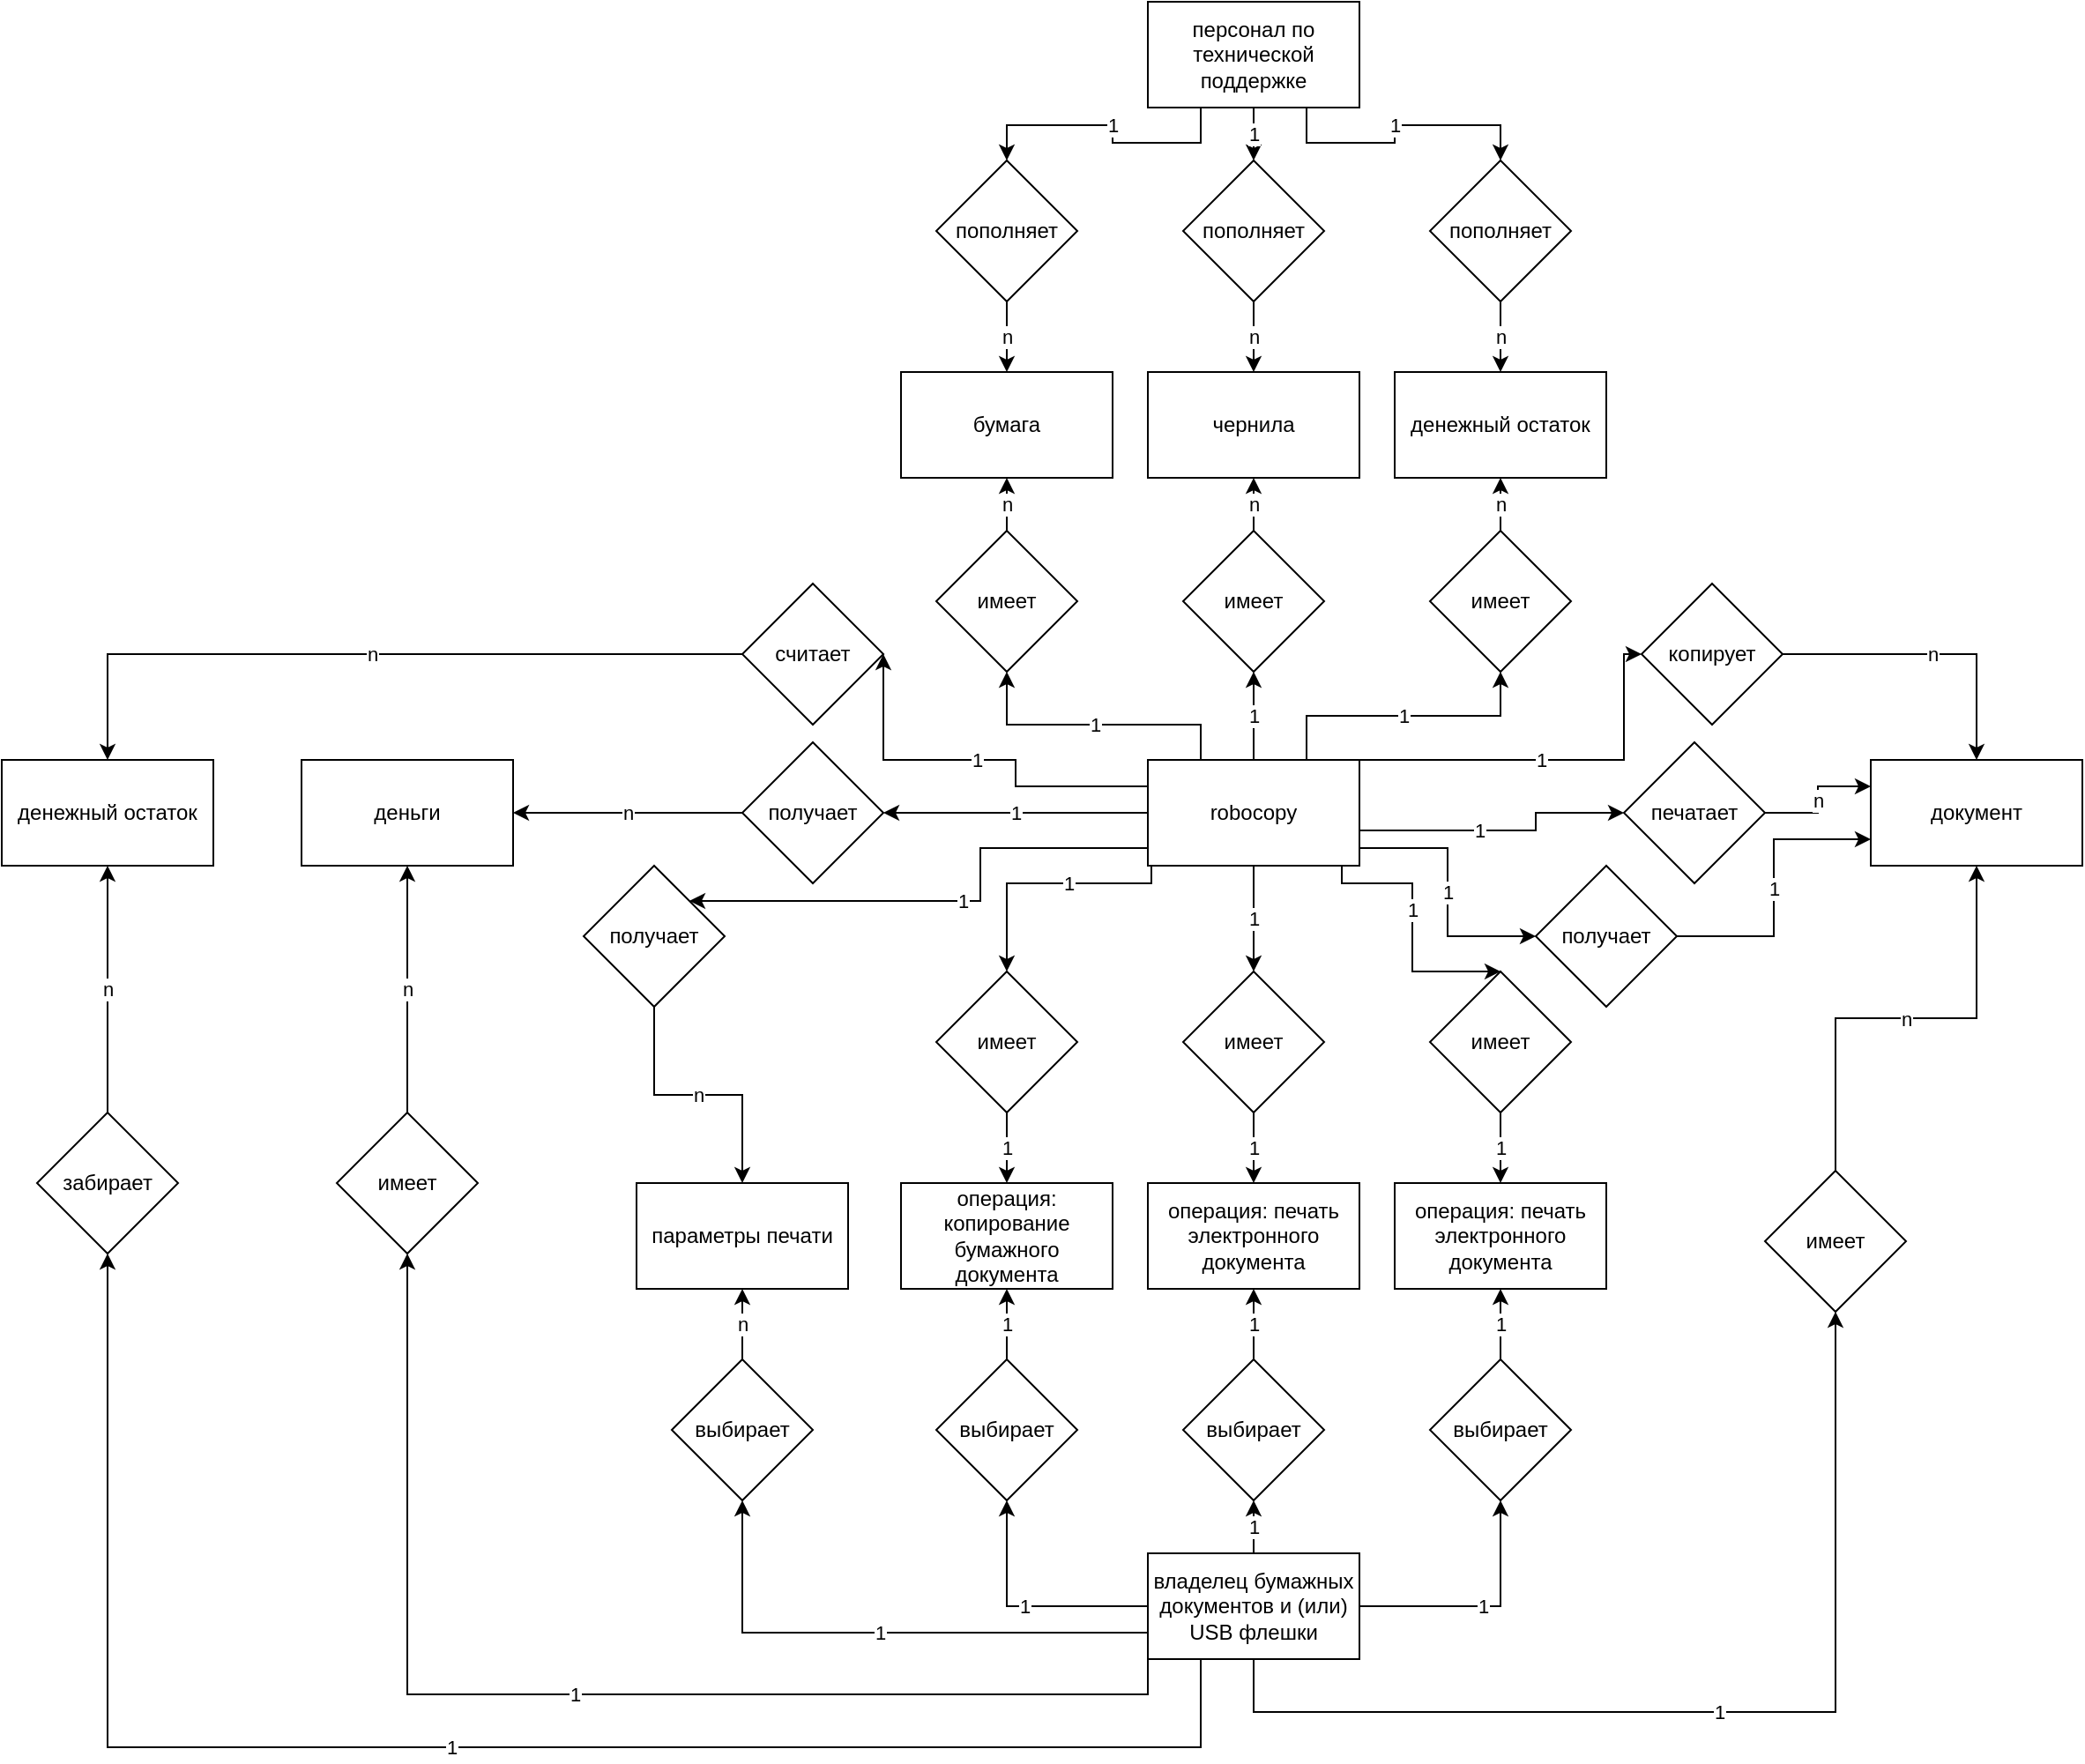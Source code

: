 <mxfile version="13.7.3" type="device"><diagram name="Page-1" id="e7e014a7-5840-1c2e-5031-d8a46d1fe8dd"><mxGraphModel dx="2277" dy="1336" grid="1" gridSize="10" guides="1" tooltips="1" connect="1" arrows="1" fold="1" page="1" pageScale="1" pageWidth="1169" pageHeight="826" background="#ffffff" math="0" shadow="0"><root><mxCell id="0"/><mxCell id="1" parent="0"/><mxCell id="iSEQX6Awxo6mt3ZLtdsP-4" value="1" style="edgeStyle=orthogonalEdgeStyle;rounded=0;orthogonalLoop=1;jettySize=auto;html=1;entryX=0.5;entryY=0;entryDx=0;entryDy=0;" edge="1" parent="1" source="iSEQX6Awxo6mt3ZLtdsP-1" target="iSEQX6Awxo6mt3ZLtdsP-19"><mxGeometry relative="1" as="geometry"><mxPoint x="640" y="260" as="targetPoint"/><Array as="points"/></mxGeometry></mxCell><mxCell id="iSEQX6Awxo6mt3ZLtdsP-8" value="1" style="edgeStyle=orthogonalEdgeStyle;rounded=0;orthogonalLoop=1;jettySize=auto;html=1;entryX=0.5;entryY=0;entryDx=0;entryDy=0;exitX=0.25;exitY=1;exitDx=0;exitDy=0;" edge="1" parent="1" source="iSEQX6Awxo6mt3ZLtdsP-1" target="iSEQX6Awxo6mt3ZLtdsP-20"><mxGeometry relative="1" as="geometry"><mxPoint x="592" y="210" as="sourcePoint"/><mxPoint x="500" y="260" as="targetPoint"/><Array as="points"><mxPoint x="582" y="200"/><mxPoint x="582" y="210"/><mxPoint x="500" y="210"/></Array></mxGeometry></mxCell><mxCell id="iSEQX6Awxo6mt3ZLtdsP-12" value="1" style="edgeStyle=orthogonalEdgeStyle;rounded=0;orthogonalLoop=1;jettySize=auto;html=1;exitX=0.75;exitY=1;exitDx=0;exitDy=0;entryX=0.5;entryY=0;entryDx=0;entryDy=0;" edge="1" parent="1" source="iSEQX6Awxo6mt3ZLtdsP-1" target="iSEQX6Awxo6mt3ZLtdsP-17"><mxGeometry relative="1" as="geometry"><mxPoint x="780" y="260" as="targetPoint"/><Array as="points"><mxPoint x="690" y="200"/><mxPoint x="690" y="210"/><mxPoint x="730" y="210"/><mxPoint x="730" y="260"/></Array></mxGeometry></mxCell><mxCell id="iSEQX6Awxo6mt3ZLtdsP-24" value="1" style="edgeStyle=orthogonalEdgeStyle;rounded=0;orthogonalLoop=1;jettySize=auto;html=1;entryX=0.5;entryY=1;entryDx=0;entryDy=0;" edge="1" parent="1" source="iSEQX6Awxo6mt3ZLtdsP-1" target="iSEQX6Awxo6mt3ZLtdsP-76"><mxGeometry relative="1" as="geometry"><mxPoint x="640" y="110" as="targetPoint"/></mxGeometry></mxCell><mxCell id="iSEQX6Awxo6mt3ZLtdsP-25" value="1" style="edgeStyle=orthogonalEdgeStyle;rounded=0;orthogonalLoop=1;jettySize=auto;html=1;exitX=0.75;exitY=0;exitDx=0;exitDy=0;entryX=0.5;entryY=1;entryDx=0;entryDy=0;" edge="1" parent="1" source="iSEQX6Awxo6mt3ZLtdsP-1" target="iSEQX6Awxo6mt3ZLtdsP-80"><mxGeometry relative="1" as="geometry"><mxPoint x="770" y="110" as="targetPoint"/></mxGeometry></mxCell><mxCell id="iSEQX6Awxo6mt3ZLtdsP-26" value="1" style="edgeStyle=orthogonalEdgeStyle;rounded=0;orthogonalLoop=1;jettySize=auto;html=1;exitX=0.25;exitY=0;exitDx=0;exitDy=0;entryX=0.5;entryY=1;entryDx=0;entryDy=0;" edge="1" parent="1" source="iSEQX6Awxo6mt3ZLtdsP-1" target="iSEQX6Awxo6mt3ZLtdsP-82"><mxGeometry relative="1" as="geometry"><mxPoint x="510" y="110" as="targetPoint"/><Array as="points"><mxPoint x="610" y="120"/><mxPoint x="500" y="120"/></Array></mxGeometry></mxCell><mxCell id="iSEQX6Awxo6mt3ZLtdsP-42" value="1" style="edgeStyle=orthogonalEdgeStyle;rounded=0;orthogonalLoop=1;jettySize=auto;html=1;" edge="1" parent="1" source="iSEQX6Awxo6mt3ZLtdsP-1" target="iSEQX6Awxo6mt3ZLtdsP-41"><mxGeometry relative="1" as="geometry"><Array as="points"><mxPoint x="750" y="190"/><mxPoint x="750" y="240"/></Array></mxGeometry></mxCell><mxCell id="iSEQX6Awxo6mt3ZLtdsP-49" value="1" style="edgeStyle=orthogonalEdgeStyle;rounded=0;orthogonalLoop=1;jettySize=auto;html=1;exitX=0;exitY=0.5;exitDx=0;exitDy=0;" edge="1" parent="1" source="iSEQX6Awxo6mt3ZLtdsP-1" target="iSEQX6Awxo6mt3ZLtdsP-48"><mxGeometry relative="1" as="geometry"><Array as="points"><mxPoint x="580" y="190"/><mxPoint x="485" y="190"/><mxPoint x="485" y="220"/></Array></mxGeometry></mxCell><mxCell id="iSEQX6Awxo6mt3ZLtdsP-54" value="1" style="edgeStyle=orthogonalEdgeStyle;rounded=0;orthogonalLoop=1;jettySize=auto;html=1;exitX=1;exitY=0.25;exitDx=0;exitDy=0;entryX=0;entryY=0.5;entryDx=0;entryDy=0;" edge="1" parent="1" source="iSEQX6Awxo6mt3ZLtdsP-1" target="iSEQX6Awxo6mt3ZLtdsP-51"><mxGeometry relative="1" as="geometry"><Array as="points"><mxPoint x="700" y="180"/><mxPoint x="800" y="180"/></Array></mxGeometry></mxCell><mxCell id="iSEQX6Awxo6mt3ZLtdsP-58" value="1" style="edgeStyle=orthogonalEdgeStyle;rounded=0;orthogonalLoop=1;jettySize=auto;html=1;exitX=1;exitY=0.25;exitDx=0;exitDy=0;" edge="1" parent="1" source="iSEQX6Awxo6mt3ZLtdsP-1" target="iSEQX6Awxo6mt3ZLtdsP-57"><mxGeometry relative="1" as="geometry"><Array as="points"><mxPoint x="700" y="140"/><mxPoint x="850" y="140"/><mxPoint x="850" y="80"/></Array></mxGeometry></mxCell><mxCell id="iSEQX6Awxo6mt3ZLtdsP-65" value="1" style="edgeStyle=orthogonalEdgeStyle;rounded=0;orthogonalLoop=1;jettySize=auto;html=1;exitX=0;exitY=0.5;exitDx=0;exitDy=0;entryX=1;entryY=0.5;entryDx=0;entryDy=0;" edge="1" parent="1" source="iSEQX6Awxo6mt3ZLtdsP-1" target="iSEQX6Awxo6mt3ZLtdsP-64"><mxGeometry relative="1" as="geometry"/></mxCell><mxCell id="iSEQX6Awxo6mt3ZLtdsP-72" value="1" style="edgeStyle=orthogonalEdgeStyle;rounded=0;orthogonalLoop=1;jettySize=auto;html=1;exitX=0;exitY=0.25;exitDx=0;exitDy=0;entryX=1;entryY=0.5;entryDx=0;entryDy=0;" edge="1" parent="1" source="iSEQX6Awxo6mt3ZLtdsP-1" target="iSEQX6Awxo6mt3ZLtdsP-71"><mxGeometry relative="1" as="geometry"><Array as="points"><mxPoint x="505" y="155"/><mxPoint x="505" y="140"/><mxPoint x="430" y="140"/></Array></mxGeometry></mxCell><mxCell id="iSEQX6Awxo6mt3ZLtdsP-1" value="robocopy" style="rounded=0;whiteSpace=wrap;html=1;" vertex="1" parent="1"><mxGeometry x="580" y="140" width="120" height="60" as="geometry"/></mxCell><mxCell id="iSEQX6Awxo6mt3ZLtdsP-28" value="1" style="edgeStyle=orthogonalEdgeStyle;rounded=0;orthogonalLoop=1;jettySize=auto;html=1;entryX=0.5;entryY=1;entryDx=0;entryDy=0;" edge="1" parent="1" source="iSEQX6Awxo6mt3ZLtdsP-2" target="iSEQX6Awxo6mt3ZLtdsP-38"><mxGeometry relative="1" as="geometry"><mxPoint x="640" y="700" as="targetPoint"/><Array as="points"><mxPoint x="640" y="680"/><mxPoint x="970" y="680"/></Array></mxGeometry></mxCell><mxCell id="iSEQX6Awxo6mt3ZLtdsP-30" value="1" style="edgeStyle=orthogonalEdgeStyle;rounded=0;orthogonalLoop=1;jettySize=auto;html=1;" edge="1" parent="1" source="iSEQX6Awxo6mt3ZLtdsP-2" target="iSEQX6Awxo6mt3ZLtdsP-29"><mxGeometry relative="1" as="geometry"/></mxCell><mxCell id="iSEQX6Awxo6mt3ZLtdsP-33" value="1" style="edgeStyle=orthogonalEdgeStyle;rounded=0;orthogonalLoop=1;jettySize=auto;html=1;exitX=1;exitY=0.5;exitDx=0;exitDy=0;entryX=0.5;entryY=1;entryDx=0;entryDy=0;" edge="1" parent="1" source="iSEQX6Awxo6mt3ZLtdsP-2" target="iSEQX6Awxo6mt3ZLtdsP-32"><mxGeometry relative="1" as="geometry"/></mxCell><mxCell id="iSEQX6Awxo6mt3ZLtdsP-36" value="1" style="edgeStyle=orthogonalEdgeStyle;rounded=0;orthogonalLoop=1;jettySize=auto;html=1;exitX=0;exitY=0.5;exitDx=0;exitDy=0;" edge="1" parent="1" source="iSEQX6Awxo6mt3ZLtdsP-2" target="iSEQX6Awxo6mt3ZLtdsP-35"><mxGeometry relative="1" as="geometry"/></mxCell><mxCell id="iSEQX6Awxo6mt3ZLtdsP-46" value="1" style="edgeStyle=orthogonalEdgeStyle;rounded=0;orthogonalLoop=1;jettySize=auto;html=1;exitX=0;exitY=0.75;exitDx=0;exitDy=0;entryX=0.5;entryY=1;entryDx=0;entryDy=0;" edge="1" parent="1" source="iSEQX6Awxo6mt3ZLtdsP-2" target="iSEQX6Awxo6mt3ZLtdsP-45"><mxGeometry relative="1" as="geometry"/></mxCell><mxCell id="iSEQX6Awxo6mt3ZLtdsP-62" value="1" style="edgeStyle=orthogonalEdgeStyle;rounded=0;orthogonalLoop=1;jettySize=auto;html=1;exitX=0;exitY=1;exitDx=0;exitDy=0;entryX=0.5;entryY=1;entryDx=0;entryDy=0;" edge="1" parent="1" source="iSEQX6Awxo6mt3ZLtdsP-2" target="iSEQX6Awxo6mt3ZLtdsP-61"><mxGeometry relative="1" as="geometry"/></mxCell><mxCell id="iSEQX6Awxo6mt3ZLtdsP-69" value="1" style="edgeStyle=orthogonalEdgeStyle;rounded=0;orthogonalLoop=1;jettySize=auto;html=1;exitX=0.25;exitY=1;exitDx=0;exitDy=0;" edge="1" parent="1" source="iSEQX6Awxo6mt3ZLtdsP-2" target="iSEQX6Awxo6mt3ZLtdsP-67"><mxGeometry relative="1" as="geometry"><Array as="points"><mxPoint x="610" y="700"/><mxPoint x="-10" y="700"/></Array></mxGeometry></mxCell><mxCell id="iSEQX6Awxo6mt3ZLtdsP-2" value="владелец бумажных документов и (или) USB флешки" style="rounded=0;whiteSpace=wrap;html=1;" vertex="1" parent="1"><mxGeometry x="580" y="590" width="120" height="60" as="geometry"/></mxCell><mxCell id="iSEQX6Awxo6mt3ZLtdsP-6" value="1" style="edgeStyle=orthogonalEdgeStyle;rounded=0;orthogonalLoop=1;jettySize=auto;html=1;exitX=0.5;exitY=1;exitDx=0;exitDy=0;" edge="1" parent="1" source="iSEQX6Awxo6mt3ZLtdsP-19" target="iSEQX6Awxo6mt3ZLtdsP-5"><mxGeometry relative="1" as="geometry"><mxPoint x="640" y="340" as="sourcePoint"/></mxGeometry></mxCell><mxCell id="iSEQX6Awxo6mt3ZLtdsP-5" value="операция: печать электронного документа" style="rounded=0;whiteSpace=wrap;html=1;" vertex="1" parent="1"><mxGeometry x="580" y="380" width="120" height="60" as="geometry"/></mxCell><mxCell id="iSEQX6Awxo6mt3ZLtdsP-10" value="1" style="edgeStyle=orthogonalEdgeStyle;rounded=0;orthogonalLoop=1;jettySize=auto;html=1;exitX=0.5;exitY=1;exitDx=0;exitDy=0;" edge="1" parent="1" source="iSEQX6Awxo6mt3ZLtdsP-20" target="iSEQX6Awxo6mt3ZLtdsP-9"><mxGeometry relative="1" as="geometry"><mxPoint x="500" y="330" as="sourcePoint"/></mxGeometry></mxCell><mxCell id="iSEQX6Awxo6mt3ZLtdsP-9" value="операция: копирование бумажного документа" style="rounded=0;whiteSpace=wrap;html=1;" vertex="1" parent="1"><mxGeometry x="440" y="380" width="120" height="60" as="geometry"/></mxCell><mxCell id="iSEQX6Awxo6mt3ZLtdsP-16" value="1" style="edgeStyle=orthogonalEdgeStyle;rounded=0;orthogonalLoop=1;jettySize=auto;html=1;exitX=0.5;exitY=1;exitDx=0;exitDy=0;exitPerimeter=0;" edge="1" parent="1" source="iSEQX6Awxo6mt3ZLtdsP-17" target="iSEQX6Awxo6mt3ZLtdsP-15"><mxGeometry relative="1" as="geometry"><mxPoint x="780" y="340" as="sourcePoint"/></mxGeometry></mxCell><mxCell id="iSEQX6Awxo6mt3ZLtdsP-15" value="операция: печать электронного документа" style="rounded=0;whiteSpace=wrap;html=1;" vertex="1" parent="1"><mxGeometry x="720" y="380" width="120" height="60" as="geometry"/></mxCell><mxCell id="iSEQX6Awxo6mt3ZLtdsP-17" value="имеет" style="rhombus;whiteSpace=wrap;html=1;" vertex="1" parent="1"><mxGeometry x="740" y="260" width="80" height="80" as="geometry"/></mxCell><mxCell id="iSEQX6Awxo6mt3ZLtdsP-19" value="имеет" style="rhombus;whiteSpace=wrap;html=1;" vertex="1" parent="1"><mxGeometry x="600" y="260" width="80" height="80" as="geometry"/></mxCell><mxCell id="iSEQX6Awxo6mt3ZLtdsP-20" value="имеет" style="rhombus;whiteSpace=wrap;html=1;" vertex="1" parent="1"><mxGeometry x="460" y="260" width="80" height="80" as="geometry"/></mxCell><mxCell id="iSEQX6Awxo6mt3ZLtdsP-31" value="1" style="edgeStyle=orthogonalEdgeStyle;rounded=0;orthogonalLoop=1;jettySize=auto;html=1;" edge="1" parent="1" source="iSEQX6Awxo6mt3ZLtdsP-29" target="iSEQX6Awxo6mt3ZLtdsP-5"><mxGeometry relative="1" as="geometry"/></mxCell><mxCell id="iSEQX6Awxo6mt3ZLtdsP-29" value="выбирает" style="rhombus;whiteSpace=wrap;html=1;" vertex="1" parent="1"><mxGeometry x="600" y="480" width="80" height="80" as="geometry"/></mxCell><mxCell id="iSEQX6Awxo6mt3ZLtdsP-34" value="1" style="edgeStyle=orthogonalEdgeStyle;rounded=0;orthogonalLoop=1;jettySize=auto;html=1;" edge="1" parent="1" source="iSEQX6Awxo6mt3ZLtdsP-32" target="iSEQX6Awxo6mt3ZLtdsP-15"><mxGeometry relative="1" as="geometry"/></mxCell><mxCell id="iSEQX6Awxo6mt3ZLtdsP-32" value="выбирает" style="rhombus;whiteSpace=wrap;html=1;" vertex="1" parent="1"><mxGeometry x="740" y="480" width="80" height="80" as="geometry"/></mxCell><mxCell id="iSEQX6Awxo6mt3ZLtdsP-37" value="1" style="edgeStyle=orthogonalEdgeStyle;rounded=0;orthogonalLoop=1;jettySize=auto;html=1;" edge="1" parent="1" source="iSEQX6Awxo6mt3ZLtdsP-35" target="iSEQX6Awxo6mt3ZLtdsP-9"><mxGeometry relative="1" as="geometry"/></mxCell><mxCell id="iSEQX6Awxo6mt3ZLtdsP-35" value="выбирает" style="rhombus;whiteSpace=wrap;html=1;" vertex="1" parent="1"><mxGeometry x="460" y="480" width="80" height="80" as="geometry"/></mxCell><mxCell id="iSEQX6Awxo6mt3ZLtdsP-40" value="n" style="edgeStyle=orthogonalEdgeStyle;rounded=0;orthogonalLoop=1;jettySize=auto;html=1;exitX=0.5;exitY=0;exitDx=0;exitDy=0;entryX=0.5;entryY=1;entryDx=0;entryDy=0;" edge="1" parent="1" source="iSEQX6Awxo6mt3ZLtdsP-38" target="iSEQX6Awxo6mt3ZLtdsP-39"><mxGeometry relative="1" as="geometry"/></mxCell><mxCell id="iSEQX6Awxo6mt3ZLtdsP-38" value="имеет" style="rhombus;whiteSpace=wrap;html=1;" vertex="1" parent="1"><mxGeometry x="930" y="373" width="80" height="80" as="geometry"/></mxCell><mxCell id="iSEQX6Awxo6mt3ZLtdsP-39" value="документ" style="rounded=0;whiteSpace=wrap;html=1;" vertex="1" parent="1"><mxGeometry x="990" y="140" width="120" height="60" as="geometry"/></mxCell><mxCell id="iSEQX6Awxo6mt3ZLtdsP-43" value="1" style="edgeStyle=orthogonalEdgeStyle;rounded=0;orthogonalLoop=1;jettySize=auto;html=1;entryX=0;entryY=0.75;entryDx=0;entryDy=0;" edge="1" parent="1" source="iSEQX6Awxo6mt3ZLtdsP-41" target="iSEQX6Awxo6mt3ZLtdsP-39"><mxGeometry relative="1" as="geometry"/></mxCell><mxCell id="iSEQX6Awxo6mt3ZLtdsP-41" value="получает" style="rhombus;whiteSpace=wrap;html=1;" vertex="1" parent="1"><mxGeometry x="800" y="200" width="80" height="80" as="geometry"/></mxCell><mxCell id="iSEQX6Awxo6mt3ZLtdsP-44" value="параметры печати" style="rounded=0;whiteSpace=wrap;html=1;" vertex="1" parent="1"><mxGeometry x="290" y="380" width="120" height="60" as="geometry"/></mxCell><mxCell id="iSEQX6Awxo6mt3ZLtdsP-47" value="n" style="edgeStyle=orthogonalEdgeStyle;rounded=0;orthogonalLoop=1;jettySize=auto;html=1;" edge="1" parent="1" source="iSEQX6Awxo6mt3ZLtdsP-45" target="iSEQX6Awxo6mt3ZLtdsP-44"><mxGeometry relative="1" as="geometry"/></mxCell><mxCell id="iSEQX6Awxo6mt3ZLtdsP-45" value="выбирает" style="rhombus;whiteSpace=wrap;html=1;" vertex="1" parent="1"><mxGeometry x="310" y="480" width="80" height="80" as="geometry"/></mxCell><mxCell id="iSEQX6Awxo6mt3ZLtdsP-50" value="n" style="edgeStyle=orthogonalEdgeStyle;rounded=0;orthogonalLoop=1;jettySize=auto;html=1;exitX=0.5;exitY=1;exitDx=0;exitDy=0;entryX=0.5;entryY=0;entryDx=0;entryDy=0;" edge="1" parent="1" source="iSEQX6Awxo6mt3ZLtdsP-48" target="iSEQX6Awxo6mt3ZLtdsP-44"><mxGeometry relative="1" as="geometry"/></mxCell><mxCell id="iSEQX6Awxo6mt3ZLtdsP-48" value="получает" style="rhombus;whiteSpace=wrap;html=1;" vertex="1" parent="1"><mxGeometry x="260" y="200" width="80" height="80" as="geometry"/></mxCell><mxCell id="iSEQX6Awxo6mt3ZLtdsP-55" value="n" style="edgeStyle=orthogonalEdgeStyle;rounded=0;orthogonalLoop=1;jettySize=auto;html=1;exitX=1;exitY=0.5;exitDx=0;exitDy=0;entryX=0;entryY=0.25;entryDx=0;entryDy=0;" edge="1" parent="1" source="iSEQX6Awxo6mt3ZLtdsP-51" target="iSEQX6Awxo6mt3ZLtdsP-39"><mxGeometry relative="1" as="geometry"/></mxCell><mxCell id="iSEQX6Awxo6mt3ZLtdsP-51" value="печатает" style="rhombus;whiteSpace=wrap;html=1;" vertex="1" parent="1"><mxGeometry x="850" y="130" width="80" height="80" as="geometry"/></mxCell><mxCell id="iSEQX6Awxo6mt3ZLtdsP-59" value="n" style="edgeStyle=orthogonalEdgeStyle;rounded=0;orthogonalLoop=1;jettySize=auto;html=1;exitX=1;exitY=0.5;exitDx=0;exitDy=0;entryX=0.5;entryY=0;entryDx=0;entryDy=0;" edge="1" parent="1" source="iSEQX6Awxo6mt3ZLtdsP-57" target="iSEQX6Awxo6mt3ZLtdsP-39"><mxGeometry relative="1" as="geometry"/></mxCell><mxCell id="iSEQX6Awxo6mt3ZLtdsP-57" value="копирует" style="rhombus;whiteSpace=wrap;html=1;" vertex="1" parent="1"><mxGeometry x="860" y="40" width="80" height="80" as="geometry"/></mxCell><mxCell id="iSEQX6Awxo6mt3ZLtdsP-60" value="деньги" style="rounded=0;whiteSpace=wrap;html=1;" vertex="1" parent="1"><mxGeometry x="100" y="140" width="120" height="60" as="geometry"/></mxCell><mxCell id="iSEQX6Awxo6mt3ZLtdsP-63" value="n" style="edgeStyle=orthogonalEdgeStyle;rounded=0;orthogonalLoop=1;jettySize=auto;html=1;exitX=0.5;exitY=0;exitDx=0;exitDy=0;entryX=0.5;entryY=1;entryDx=0;entryDy=0;" edge="1" parent="1" source="iSEQX6Awxo6mt3ZLtdsP-61" target="iSEQX6Awxo6mt3ZLtdsP-60"><mxGeometry relative="1" as="geometry"/></mxCell><mxCell id="iSEQX6Awxo6mt3ZLtdsP-61" value="имеет" style="rhombus;whiteSpace=wrap;html=1;" vertex="1" parent="1"><mxGeometry x="120" y="340" width="80" height="80" as="geometry"/></mxCell><mxCell id="iSEQX6Awxo6mt3ZLtdsP-66" value="n" style="edgeStyle=orthogonalEdgeStyle;rounded=0;orthogonalLoop=1;jettySize=auto;html=1;exitX=0;exitY=0.5;exitDx=0;exitDy=0;entryX=1;entryY=0.5;entryDx=0;entryDy=0;" edge="1" parent="1" source="iSEQX6Awxo6mt3ZLtdsP-64" target="iSEQX6Awxo6mt3ZLtdsP-60"><mxGeometry relative="1" as="geometry"/></mxCell><mxCell id="iSEQX6Awxo6mt3ZLtdsP-64" value="получает" style="rhombus;whiteSpace=wrap;html=1;" vertex="1" parent="1"><mxGeometry x="350" y="130" width="80" height="80" as="geometry"/></mxCell><mxCell id="iSEQX6Awxo6mt3ZLtdsP-70" value="n" style="edgeStyle=orthogonalEdgeStyle;rounded=0;orthogonalLoop=1;jettySize=auto;html=1;exitX=0.5;exitY=0;exitDx=0;exitDy=0;entryX=0.5;entryY=1;entryDx=0;entryDy=0;" edge="1" parent="1" source="iSEQX6Awxo6mt3ZLtdsP-67" target="iSEQX6Awxo6mt3ZLtdsP-68"><mxGeometry relative="1" as="geometry"/></mxCell><mxCell id="iSEQX6Awxo6mt3ZLtdsP-67" value="забирает" style="rhombus;whiteSpace=wrap;html=1;" vertex="1" parent="1"><mxGeometry x="-50" y="340" width="80" height="80" as="geometry"/></mxCell><mxCell id="iSEQX6Awxo6mt3ZLtdsP-68" value="денежный остаток" style="rounded=0;whiteSpace=wrap;html=1;" vertex="1" parent="1"><mxGeometry x="-70" y="140" width="120" height="60" as="geometry"/></mxCell><mxCell id="iSEQX6Awxo6mt3ZLtdsP-73" value="n" style="edgeStyle=orthogonalEdgeStyle;rounded=0;orthogonalLoop=1;jettySize=auto;html=1;exitX=0;exitY=0.5;exitDx=0;exitDy=0;entryX=0.5;entryY=0;entryDx=0;entryDy=0;" edge="1" parent="1" source="iSEQX6Awxo6mt3ZLtdsP-71" target="iSEQX6Awxo6mt3ZLtdsP-68"><mxGeometry relative="1" as="geometry"/></mxCell><mxCell id="iSEQX6Awxo6mt3ZLtdsP-71" value="считает" style="rhombus;whiteSpace=wrap;html=1;" vertex="1" parent="1"><mxGeometry x="350" y="40" width="80" height="80" as="geometry"/></mxCell><mxCell id="iSEQX6Awxo6mt3ZLtdsP-86" value="1" style="edgeStyle=orthogonalEdgeStyle;rounded=0;orthogonalLoop=1;jettySize=auto;html=1;" edge="1" parent="1" source="iSEQX6Awxo6mt3ZLtdsP-74" target="iSEQX6Awxo6mt3ZLtdsP-85"><mxGeometry relative="1" as="geometry"/></mxCell><mxCell id="iSEQX6Awxo6mt3ZLtdsP-89" value="1" style="edgeStyle=orthogonalEdgeStyle;rounded=0;orthogonalLoop=1;jettySize=auto;html=1;exitX=0.75;exitY=1;exitDx=0;exitDy=0;entryX=0.5;entryY=0;entryDx=0;entryDy=0;" edge="1" parent="1" source="iSEQX6Awxo6mt3ZLtdsP-74" target="iSEQX6Awxo6mt3ZLtdsP-88"><mxGeometry relative="1" as="geometry"/></mxCell><mxCell id="iSEQX6Awxo6mt3ZLtdsP-92" value="1" style="edgeStyle=orthogonalEdgeStyle;rounded=0;orthogonalLoop=1;jettySize=auto;html=1;exitX=0.25;exitY=1;exitDx=0;exitDy=0;entryX=0.5;entryY=0;entryDx=0;entryDy=0;" edge="1" parent="1" source="iSEQX6Awxo6mt3ZLtdsP-74" target="iSEQX6Awxo6mt3ZLtdsP-91"><mxGeometry relative="1" as="geometry"/></mxCell><mxCell id="iSEQX6Awxo6mt3ZLtdsP-74" value="персонал по технической поддержке" style="rounded=0;whiteSpace=wrap;html=1;" vertex="1" parent="1"><mxGeometry x="580" y="-290" width="120" height="60" as="geometry"/></mxCell><mxCell id="iSEQX6Awxo6mt3ZLtdsP-75" value="чернила" style="rounded=0;whiteSpace=wrap;html=1;" vertex="1" parent="1"><mxGeometry x="580" y="-80" width="120" height="60" as="geometry"/></mxCell><mxCell id="iSEQX6Awxo6mt3ZLtdsP-77" value="n" style="edgeStyle=orthogonalEdgeStyle;rounded=0;orthogonalLoop=1;jettySize=auto;html=1;" edge="1" parent="1" source="iSEQX6Awxo6mt3ZLtdsP-76" target="iSEQX6Awxo6mt3ZLtdsP-75"><mxGeometry relative="1" as="geometry"/></mxCell><mxCell id="iSEQX6Awxo6mt3ZLtdsP-76" value="имеет" style="rhombus;whiteSpace=wrap;html=1;" vertex="1" parent="1"><mxGeometry x="600" y="10" width="80" height="80" as="geometry"/></mxCell><mxCell id="iSEQX6Awxo6mt3ZLtdsP-79" value="денежный остаток" style="rounded=0;whiteSpace=wrap;html=1;" vertex="1" parent="1"><mxGeometry x="720" y="-80" width="120" height="60" as="geometry"/></mxCell><mxCell id="iSEQX6Awxo6mt3ZLtdsP-81" value="n" style="edgeStyle=orthogonalEdgeStyle;rounded=0;orthogonalLoop=1;jettySize=auto;html=1;" edge="1" parent="1" source="iSEQX6Awxo6mt3ZLtdsP-80" target="iSEQX6Awxo6mt3ZLtdsP-79"><mxGeometry relative="1" as="geometry"/></mxCell><mxCell id="iSEQX6Awxo6mt3ZLtdsP-80" value="имеет" style="rhombus;whiteSpace=wrap;html=1;" vertex="1" parent="1"><mxGeometry x="740" y="10" width="80" height="80" as="geometry"/></mxCell><mxCell id="iSEQX6Awxo6mt3ZLtdsP-84" value="n" style="edgeStyle=orthogonalEdgeStyle;rounded=0;orthogonalLoop=1;jettySize=auto;html=1;" edge="1" parent="1" source="iSEQX6Awxo6mt3ZLtdsP-82" target="iSEQX6Awxo6mt3ZLtdsP-83"><mxGeometry relative="1" as="geometry"/></mxCell><mxCell id="iSEQX6Awxo6mt3ZLtdsP-82" value="имеет" style="rhombus;whiteSpace=wrap;html=1;" vertex="1" parent="1"><mxGeometry x="460" y="10" width="80" height="80" as="geometry"/></mxCell><mxCell id="iSEQX6Awxo6mt3ZLtdsP-83" value="бумага" style="rounded=0;whiteSpace=wrap;html=1;" vertex="1" parent="1"><mxGeometry x="440" y="-80" width="120" height="60" as="geometry"/></mxCell><mxCell id="iSEQX6Awxo6mt3ZLtdsP-87" value="n" style="edgeStyle=orthogonalEdgeStyle;rounded=0;orthogonalLoop=1;jettySize=auto;html=1;" edge="1" parent="1" source="iSEQX6Awxo6mt3ZLtdsP-85" target="iSEQX6Awxo6mt3ZLtdsP-75"><mxGeometry relative="1" as="geometry"/></mxCell><mxCell id="iSEQX6Awxo6mt3ZLtdsP-85" value="пополняет" style="rhombus;whiteSpace=wrap;html=1;" vertex="1" parent="1"><mxGeometry x="600" y="-200" width="80" height="80" as="geometry"/></mxCell><mxCell id="iSEQX6Awxo6mt3ZLtdsP-90" value="n" style="edgeStyle=orthogonalEdgeStyle;rounded=0;orthogonalLoop=1;jettySize=auto;html=1;" edge="1" parent="1" source="iSEQX6Awxo6mt3ZLtdsP-88" target="iSEQX6Awxo6mt3ZLtdsP-79"><mxGeometry relative="1" as="geometry"/></mxCell><mxCell id="iSEQX6Awxo6mt3ZLtdsP-88" value="пополняет" style="rhombus;whiteSpace=wrap;html=1;" vertex="1" parent="1"><mxGeometry x="740" y="-200" width="80" height="80" as="geometry"/></mxCell><mxCell id="iSEQX6Awxo6mt3ZLtdsP-93" value="n" style="edgeStyle=orthogonalEdgeStyle;rounded=0;orthogonalLoop=1;jettySize=auto;html=1;" edge="1" parent="1" source="iSEQX6Awxo6mt3ZLtdsP-91" target="iSEQX6Awxo6mt3ZLtdsP-83"><mxGeometry relative="1" as="geometry"/></mxCell><mxCell id="iSEQX6Awxo6mt3ZLtdsP-91" value="пополняет" style="rhombus;whiteSpace=wrap;html=1;" vertex="1" parent="1"><mxGeometry x="460" y="-200" width="80" height="80" as="geometry"/></mxCell></root></mxGraphModel></diagram></mxfile>